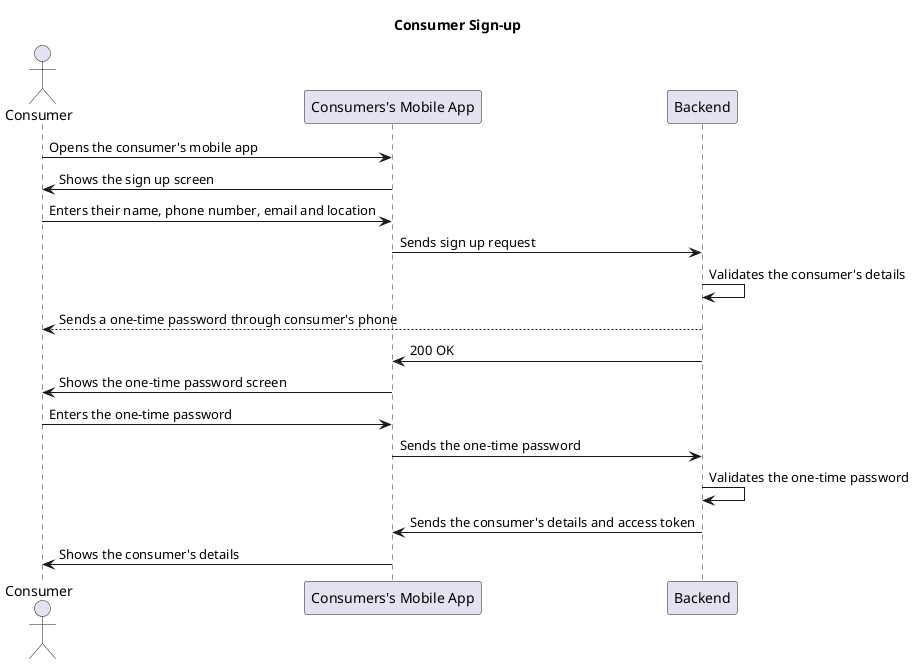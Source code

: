 @startuml

title "Consumer Sign-up"

actor Consumer as C

participant "Consumers's Mobile App" as App
participant Backend

C -> App: Opens the consumer's mobile app
App -> C: Shows the sign up screen
C -> App: Enters their name, phone number, email and location
App -> Backend: Sends sign up request
Backend -> Backend: Validates the consumer's details
Backend --> C: Sends a one-time password through consumer's phone
Backend -> App: 200 OK
App -> C: Shows the one-time password screen
C -> App: Enters the one-time password
App -> Backend: Sends the one-time password
Backend -> Backend: Validates the one-time password
Backend -> App: Sends the consumer's details and access token
App -> C: Shows the consumer's details

@enduml
